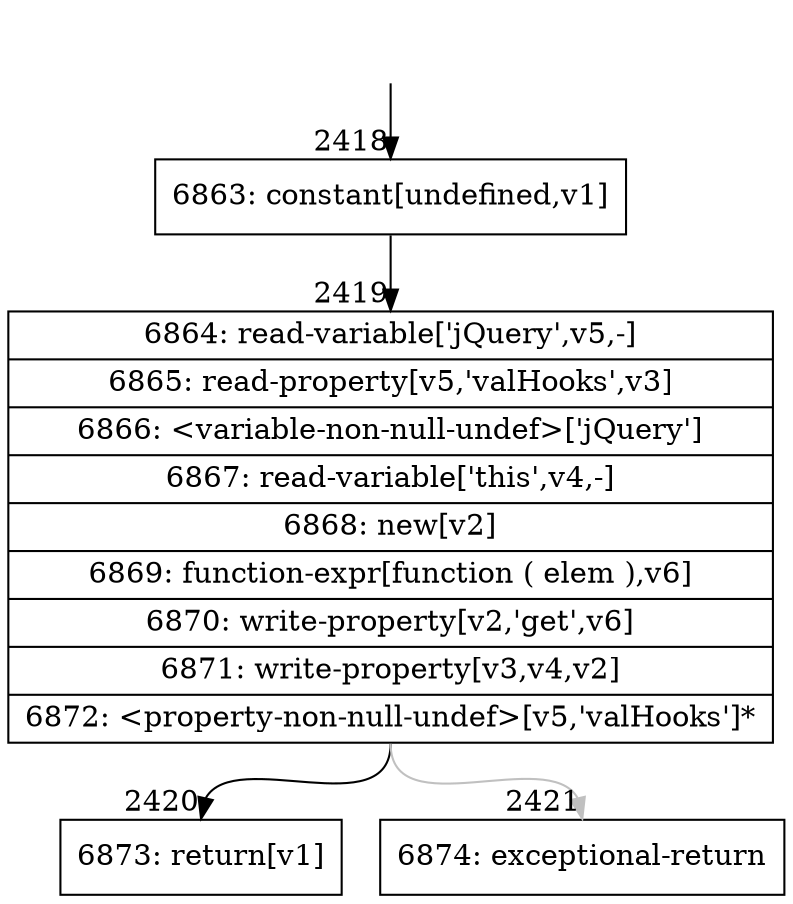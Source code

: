 digraph {
rankdir="TD"
BB_entry165[shape=none,label=""];
BB_entry165 -> BB2418 [tailport=s, headport=n, headlabel="    2418"]
BB2418 [shape=record label="{6863: constant[undefined,v1]}" ] 
BB2418 -> BB2419 [tailport=s, headport=n, headlabel="      2419"]
BB2419 [shape=record label="{6864: read-variable['jQuery',v5,-]|6865: read-property[v5,'valHooks',v3]|6866: \<variable-non-null-undef\>['jQuery']|6867: read-variable['this',v4,-]|6868: new[v2]|6869: function-expr[function ( elem ),v6]|6870: write-property[v2,'get',v6]|6871: write-property[v3,v4,v2]|6872: \<property-non-null-undef\>[v5,'valHooks']*}" ] 
BB2419 -> BB2420 [tailport=s, headport=n, headlabel="      2420"]
BB2419 -> BB2421 [tailport=s, headport=n, color=gray, headlabel="      2421"]
BB2420 [shape=record label="{6873: return[v1]}" ] 
BB2421 [shape=record label="{6874: exceptional-return}" ] 
}
